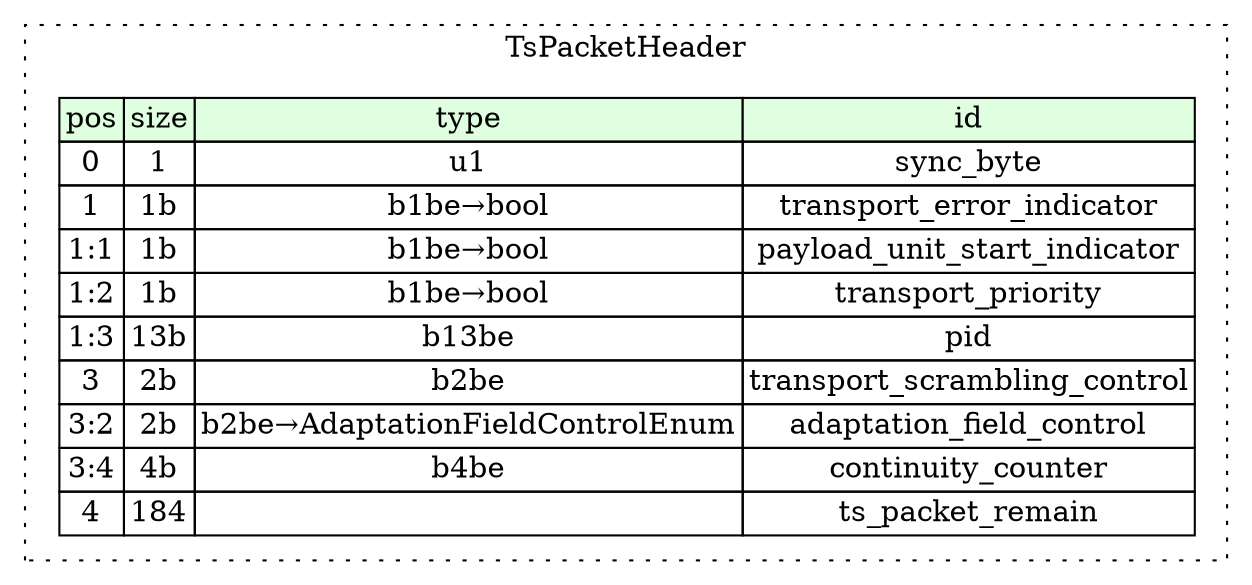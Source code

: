 digraph {
	rankdir=LR;
	node [shape=plaintext];
	subgraph cluster__ts_packet_header {
		label="TsPacketHeader";
		graph[style=dotted];

		ts_packet_header__seq [label=<<TABLE BORDER="0" CELLBORDER="1" CELLSPACING="0">
			<TR><TD BGCOLOR="#E0FFE0">pos</TD><TD BGCOLOR="#E0FFE0">size</TD><TD BGCOLOR="#E0FFE0">type</TD><TD BGCOLOR="#E0FFE0">id</TD></TR>
			<TR><TD PORT="sync_byte_pos">0</TD><TD PORT="sync_byte_size">1</TD><TD>u1</TD><TD PORT="sync_byte_type">sync_byte</TD></TR>
			<TR><TD PORT="transport_error_indicator_pos">1</TD><TD PORT="transport_error_indicator_size">1b</TD><TD>b1be→bool</TD><TD PORT="transport_error_indicator_type">transport_error_indicator</TD></TR>
			<TR><TD PORT="payload_unit_start_indicator_pos">1:1</TD><TD PORT="payload_unit_start_indicator_size">1b</TD><TD>b1be→bool</TD><TD PORT="payload_unit_start_indicator_type">payload_unit_start_indicator</TD></TR>
			<TR><TD PORT="transport_priority_pos">1:2</TD><TD PORT="transport_priority_size">1b</TD><TD>b1be→bool</TD><TD PORT="transport_priority_type">transport_priority</TD></TR>
			<TR><TD PORT="pid_pos">1:3</TD><TD PORT="pid_size">13b</TD><TD>b13be</TD><TD PORT="pid_type">pid</TD></TR>
			<TR><TD PORT="transport_scrambling_control_pos">3</TD><TD PORT="transport_scrambling_control_size">2b</TD><TD>b2be</TD><TD PORT="transport_scrambling_control_type">transport_scrambling_control</TD></TR>
			<TR><TD PORT="adaptation_field_control_pos">3:2</TD><TD PORT="adaptation_field_control_size">2b</TD><TD>b2be→AdaptationFieldControlEnum</TD><TD PORT="adaptation_field_control_type">adaptation_field_control</TD></TR>
			<TR><TD PORT="continuity_counter_pos">3:4</TD><TD PORT="continuity_counter_size">4b</TD><TD>b4be</TD><TD PORT="continuity_counter_type">continuity_counter</TD></TR>
			<TR><TD PORT="ts_packet_remain_pos">4</TD><TD PORT="ts_packet_remain_size">184</TD><TD></TD><TD PORT="ts_packet_remain_type">ts_packet_remain</TD></TR>
		</TABLE>>];
	}
}
